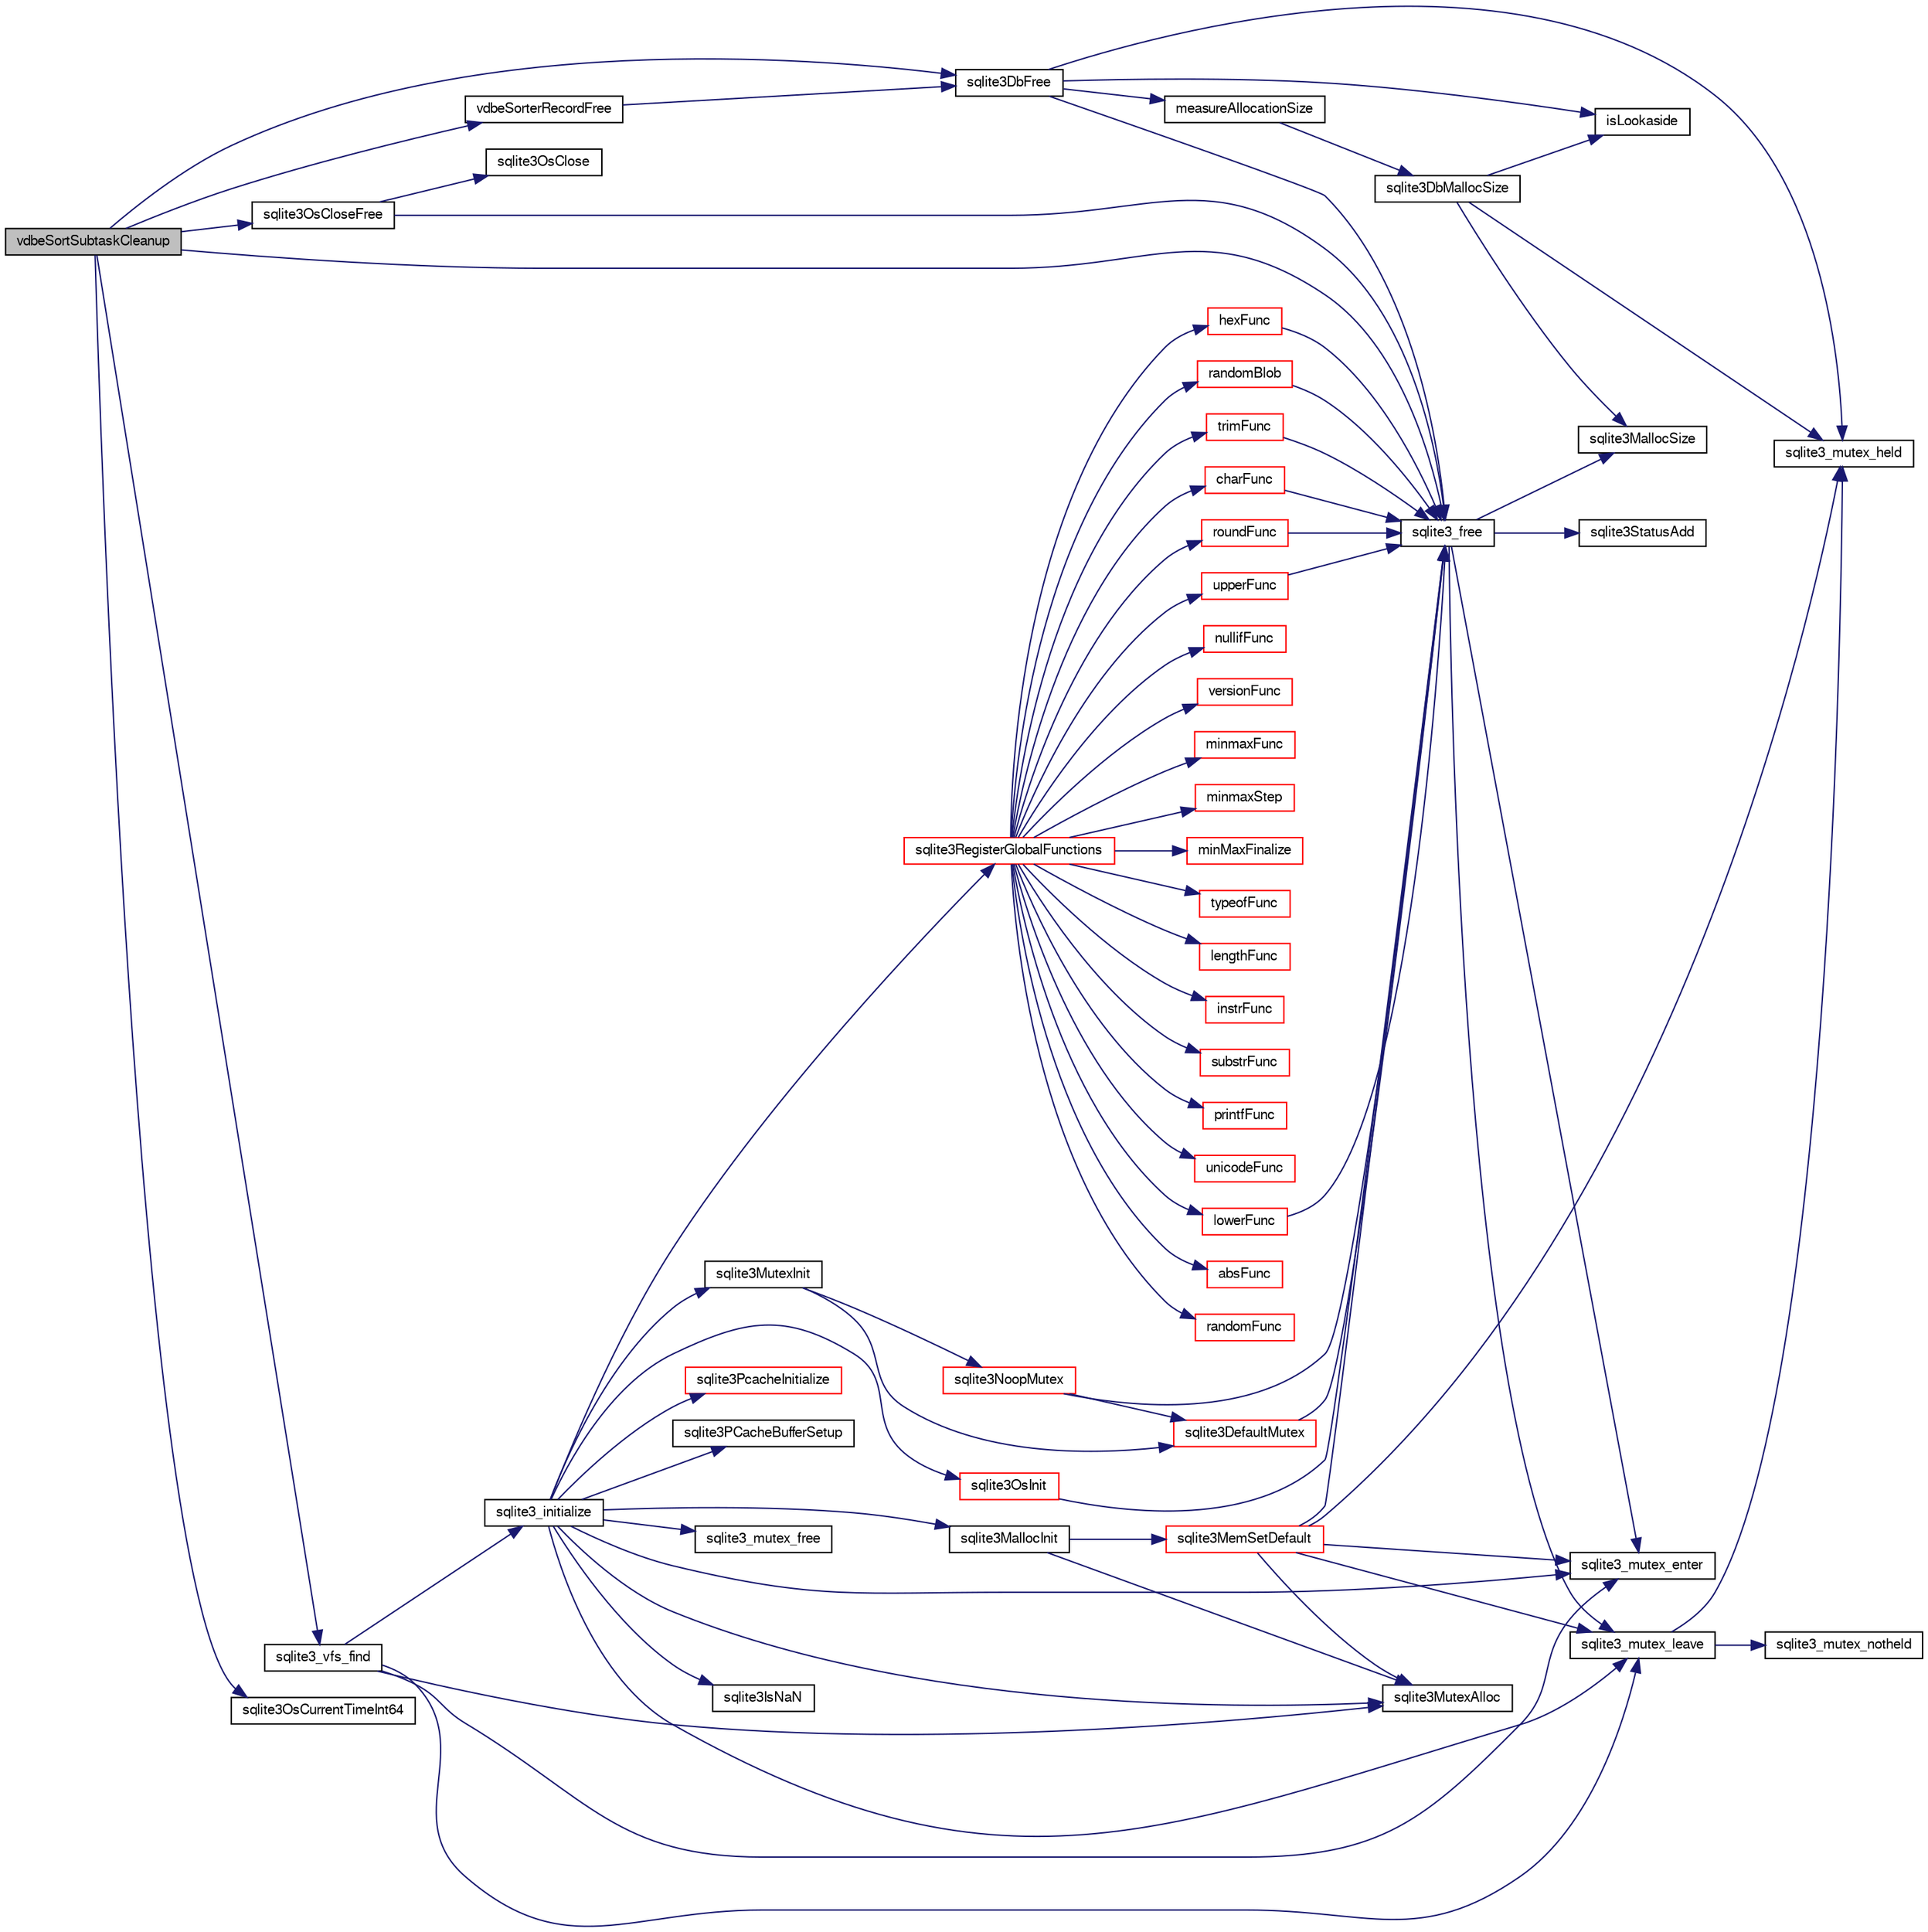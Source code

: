 digraph "vdbeSortSubtaskCleanup"
{
  edge [fontname="FreeSans",fontsize="10",labelfontname="FreeSans",labelfontsize="10"];
  node [fontname="FreeSans",fontsize="10",shape=record];
  rankdir="LR";
  Node886867 [label="vdbeSortSubtaskCleanup",height=0.2,width=0.4,color="black", fillcolor="grey75", style="filled", fontcolor="black"];
  Node886867 -> Node886868 [color="midnightblue",fontsize="10",style="solid",fontname="FreeSans"];
  Node886868 [label="sqlite3DbFree",height=0.2,width=0.4,color="black", fillcolor="white", style="filled",URL="$sqlite3_8c.html#ac70ab821a6607b4a1b909582dc37a069"];
  Node886868 -> Node886869 [color="midnightblue",fontsize="10",style="solid",fontname="FreeSans"];
  Node886869 [label="sqlite3_mutex_held",height=0.2,width=0.4,color="black", fillcolor="white", style="filled",URL="$sqlite3_8c.html#acf77da68932b6bc163c5e68547ecc3e7"];
  Node886868 -> Node886870 [color="midnightblue",fontsize="10",style="solid",fontname="FreeSans"];
  Node886870 [label="measureAllocationSize",height=0.2,width=0.4,color="black", fillcolor="white", style="filled",URL="$sqlite3_8c.html#a45731e644a22fdb756e2b6337224217a"];
  Node886870 -> Node886871 [color="midnightblue",fontsize="10",style="solid",fontname="FreeSans"];
  Node886871 [label="sqlite3DbMallocSize",height=0.2,width=0.4,color="black", fillcolor="white", style="filled",URL="$sqlite3_8c.html#aa397e5a8a03495203a0767abf0a71f86"];
  Node886871 -> Node886872 [color="midnightblue",fontsize="10",style="solid",fontname="FreeSans"];
  Node886872 [label="sqlite3MallocSize",height=0.2,width=0.4,color="black", fillcolor="white", style="filled",URL="$sqlite3_8c.html#acf5d2a5f35270bafb050bd2def576955"];
  Node886871 -> Node886869 [color="midnightblue",fontsize="10",style="solid",fontname="FreeSans"];
  Node886871 -> Node886873 [color="midnightblue",fontsize="10",style="solid",fontname="FreeSans"];
  Node886873 [label="isLookaside",height=0.2,width=0.4,color="black", fillcolor="white", style="filled",URL="$sqlite3_8c.html#a770fa05ff9717b75e16f4d968a77b897"];
  Node886868 -> Node886873 [color="midnightblue",fontsize="10",style="solid",fontname="FreeSans"];
  Node886868 -> Node886874 [color="midnightblue",fontsize="10",style="solid",fontname="FreeSans"];
  Node886874 [label="sqlite3_free",height=0.2,width=0.4,color="black", fillcolor="white", style="filled",URL="$sqlite3_8c.html#a6552349e36a8a691af5487999ab09519"];
  Node886874 -> Node886875 [color="midnightblue",fontsize="10",style="solid",fontname="FreeSans"];
  Node886875 [label="sqlite3_mutex_enter",height=0.2,width=0.4,color="black", fillcolor="white", style="filled",URL="$sqlite3_8c.html#a1c12cde690bd89f104de5cbad12a6bf5"];
  Node886874 -> Node886876 [color="midnightblue",fontsize="10",style="solid",fontname="FreeSans"];
  Node886876 [label="sqlite3StatusAdd",height=0.2,width=0.4,color="black", fillcolor="white", style="filled",URL="$sqlite3_8c.html#afa029f93586aeab4cc85360905dae9cd"];
  Node886874 -> Node886872 [color="midnightblue",fontsize="10",style="solid",fontname="FreeSans"];
  Node886874 -> Node886877 [color="midnightblue",fontsize="10",style="solid",fontname="FreeSans"];
  Node886877 [label="sqlite3_mutex_leave",height=0.2,width=0.4,color="black", fillcolor="white", style="filled",URL="$sqlite3_8c.html#a5838d235601dbd3c1fa993555c6bcc93"];
  Node886877 -> Node886869 [color="midnightblue",fontsize="10",style="solid",fontname="FreeSans"];
  Node886877 -> Node886878 [color="midnightblue",fontsize="10",style="solid",fontname="FreeSans"];
  Node886878 [label="sqlite3_mutex_notheld",height=0.2,width=0.4,color="black", fillcolor="white", style="filled",URL="$sqlite3_8c.html#a83967c837c1c000d3b5adcfaa688f5dc"];
  Node886867 -> Node886874 [color="midnightblue",fontsize="10",style="solid",fontname="FreeSans"];
  Node886867 -> Node886879 [color="midnightblue",fontsize="10",style="solid",fontname="FreeSans"];
  Node886879 [label="vdbeSorterRecordFree",height=0.2,width=0.4,color="black", fillcolor="white", style="filled",URL="$sqlite3_8c.html#a5f08df9af03994aeeefdf419c66510d6"];
  Node886879 -> Node886868 [color="midnightblue",fontsize="10",style="solid",fontname="FreeSans"];
  Node886867 -> Node886880 [color="midnightblue",fontsize="10",style="solid",fontname="FreeSans"];
  Node886880 [label="sqlite3OsCloseFree",height=0.2,width=0.4,color="black", fillcolor="white", style="filled",URL="$sqlite3_8c.html#a55e2ac414d354ed16d51e9fb500e21df"];
  Node886880 -> Node886881 [color="midnightblue",fontsize="10",style="solid",fontname="FreeSans"];
  Node886881 [label="sqlite3OsClose",height=0.2,width=0.4,color="black", fillcolor="white", style="filled",URL="$sqlite3_8c.html#aa5f0aeb27273a57c0523deaf48997533"];
  Node886880 -> Node886874 [color="midnightblue",fontsize="10",style="solid",fontname="FreeSans"];
  Node886867 -> Node886882 [color="midnightblue",fontsize="10",style="solid",fontname="FreeSans"];
  Node886882 [label="sqlite3OsCurrentTimeInt64",height=0.2,width=0.4,color="black", fillcolor="white", style="filled",URL="$sqlite3_8c.html#a8fba11754c83b89782ef18af266f5ec2"];
  Node886867 -> Node886883 [color="midnightblue",fontsize="10",style="solid",fontname="FreeSans"];
  Node886883 [label="sqlite3_vfs_find",height=0.2,width=0.4,color="black", fillcolor="white", style="filled",URL="$sqlite3_8c.html#a009b28f3d275077f7bb7f3ef37de6095"];
  Node886883 -> Node886884 [color="midnightblue",fontsize="10",style="solid",fontname="FreeSans"];
  Node886884 [label="sqlite3_initialize",height=0.2,width=0.4,color="black", fillcolor="white", style="filled",URL="$sqlite3_8c.html#ab0c0ee2d5d4cf8b28e9572296a8861df"];
  Node886884 -> Node886885 [color="midnightblue",fontsize="10",style="solid",fontname="FreeSans"];
  Node886885 [label="sqlite3MutexInit",height=0.2,width=0.4,color="black", fillcolor="white", style="filled",URL="$sqlite3_8c.html#a7906afcdd1cdb3d0007eb932398a1158"];
  Node886885 -> Node886886 [color="midnightblue",fontsize="10",style="solid",fontname="FreeSans"];
  Node886886 [label="sqlite3DefaultMutex",height=0.2,width=0.4,color="red", fillcolor="white", style="filled",URL="$sqlite3_8c.html#ac895a71e325f9b2f9b862f737c17aca8"];
  Node886886 -> Node886874 [color="midnightblue",fontsize="10",style="solid",fontname="FreeSans"];
  Node886885 -> Node886900 [color="midnightblue",fontsize="10",style="solid",fontname="FreeSans"];
  Node886900 [label="sqlite3NoopMutex",height=0.2,width=0.4,color="red", fillcolor="white", style="filled",URL="$sqlite3_8c.html#a09742cde9ef371d94f8201d2cdb543e4"];
  Node886900 -> Node886874 [color="midnightblue",fontsize="10",style="solid",fontname="FreeSans"];
  Node886900 -> Node886886 [color="midnightblue",fontsize="10",style="solid",fontname="FreeSans"];
  Node886884 -> Node886908 [color="midnightblue",fontsize="10",style="solid",fontname="FreeSans"];
  Node886908 [label="sqlite3MutexAlloc",height=0.2,width=0.4,color="black", fillcolor="white", style="filled",URL="$sqlite3_8c.html#a0e3f432ee581f6876b590e7ad7e84e19"];
  Node886884 -> Node886875 [color="midnightblue",fontsize="10",style="solid",fontname="FreeSans"];
  Node886884 -> Node886909 [color="midnightblue",fontsize="10",style="solid",fontname="FreeSans"];
  Node886909 [label="sqlite3MallocInit",height=0.2,width=0.4,color="black", fillcolor="white", style="filled",URL="$sqlite3_8c.html#a9e06f9e7cad0d83ce80ab493c9533552"];
  Node886909 -> Node886910 [color="midnightblue",fontsize="10",style="solid",fontname="FreeSans"];
  Node886910 [label="sqlite3MemSetDefault",height=0.2,width=0.4,color="red", fillcolor="white", style="filled",URL="$sqlite3_8c.html#a162fbfd727e92c5f8f72625b5ff62549"];
  Node886910 -> Node886908 [color="midnightblue",fontsize="10",style="solid",fontname="FreeSans"];
  Node886910 -> Node886875 [color="midnightblue",fontsize="10",style="solid",fontname="FreeSans"];
  Node886910 -> Node886877 [color="midnightblue",fontsize="10",style="solid",fontname="FreeSans"];
  Node886910 -> Node886869 [color="midnightblue",fontsize="10",style="solid",fontname="FreeSans"];
  Node886910 -> Node886874 [color="midnightblue",fontsize="10",style="solid",fontname="FreeSans"];
  Node886909 -> Node886908 [color="midnightblue",fontsize="10",style="solid",fontname="FreeSans"];
  Node886884 -> Node886877 [color="midnightblue",fontsize="10",style="solid",fontname="FreeSans"];
  Node886884 -> Node887000 [color="midnightblue",fontsize="10",style="solid",fontname="FreeSans"];
  Node887000 [label="sqlite3RegisterGlobalFunctions",height=0.2,width=0.4,color="red", fillcolor="white", style="filled",URL="$sqlite3_8c.html#a9f75bd111010f29e1b8d74344473c4ec"];
  Node887000 -> Node887001 [color="midnightblue",fontsize="10",style="solid",fontname="FreeSans"];
  Node887001 [label="trimFunc",height=0.2,width=0.4,color="red", fillcolor="white", style="filled",URL="$sqlite3_8c.html#afad56dbe7f08139a630156e644b14704"];
  Node887001 -> Node886874 [color="midnightblue",fontsize="10",style="solid",fontname="FreeSans"];
  Node887000 -> Node887014 [color="midnightblue",fontsize="10",style="solid",fontname="FreeSans"];
  Node887014 [label="minmaxFunc",height=0.2,width=0.4,color="red", fillcolor="white", style="filled",URL="$sqlite3_8c.html#a4d00f48b948fd73cb70bcfd1efc0bfb0"];
  Node887000 -> Node887023 [color="midnightblue",fontsize="10",style="solid",fontname="FreeSans"];
  Node887023 [label="minmaxStep",height=0.2,width=0.4,color="red", fillcolor="white", style="filled",URL="$sqlite3_8c.html#a5b4c0da0f3b61d7ff25ebd30aa22cca4"];
  Node887000 -> Node887027 [color="midnightblue",fontsize="10",style="solid",fontname="FreeSans"];
  Node887027 [label="minMaxFinalize",height=0.2,width=0.4,color="red", fillcolor="white", style="filled",URL="$sqlite3_8c.html#a0439dd90934a2dee93517c50884d5924"];
  Node887000 -> Node887028 [color="midnightblue",fontsize="10",style="solid",fontname="FreeSans"];
  Node887028 [label="typeofFunc",height=0.2,width=0.4,color="red", fillcolor="white", style="filled",URL="$sqlite3_8c.html#aba6c564ff0d6b017de448469d0fb243f"];
  Node887000 -> Node887029 [color="midnightblue",fontsize="10",style="solid",fontname="FreeSans"];
  Node887029 [label="lengthFunc",height=0.2,width=0.4,color="red", fillcolor="white", style="filled",URL="$sqlite3_8c.html#affdabf006c37c26a1c3e325badb83546"];
  Node887000 -> Node887034 [color="midnightblue",fontsize="10",style="solid",fontname="FreeSans"];
  Node887034 [label="instrFunc",height=0.2,width=0.4,color="red", fillcolor="white", style="filled",URL="$sqlite3_8c.html#a8f86ca540b92ac28aaefaa126170cf8c"];
  Node887000 -> Node887036 [color="midnightblue",fontsize="10",style="solid",fontname="FreeSans"];
  Node887036 [label="substrFunc",height=0.2,width=0.4,color="red", fillcolor="white", style="filled",URL="$sqlite3_8c.html#a8a8739d9af5589338113371e440b2734"];
  Node887000 -> Node887041 [color="midnightblue",fontsize="10",style="solid",fontname="FreeSans"];
  Node887041 [label="printfFunc",height=0.2,width=0.4,color="red", fillcolor="white", style="filled",URL="$sqlite3_8c.html#a80ca21d434c7c5b6668bee721331dda8"];
  Node887000 -> Node887043 [color="midnightblue",fontsize="10",style="solid",fontname="FreeSans"];
  Node887043 [label="unicodeFunc",height=0.2,width=0.4,color="red", fillcolor="white", style="filled",URL="$sqlite3_8c.html#a1d3d012cbe2276d8d713be80884db355"];
  Node887000 -> Node887045 [color="midnightblue",fontsize="10",style="solid",fontname="FreeSans"];
  Node887045 [label="charFunc",height=0.2,width=0.4,color="red", fillcolor="white", style="filled",URL="$sqlite3_8c.html#ab9b72ce47fcea3c3b92e816435a0fd91"];
  Node887045 -> Node886874 [color="midnightblue",fontsize="10",style="solid",fontname="FreeSans"];
  Node887000 -> Node887046 [color="midnightblue",fontsize="10",style="solid",fontname="FreeSans"];
  Node887046 [label="absFunc",height=0.2,width=0.4,color="red", fillcolor="white", style="filled",URL="$sqlite3_8c.html#af271994a34f441432d50d7095e0ed23d"];
  Node887000 -> Node887051 [color="midnightblue",fontsize="10",style="solid",fontname="FreeSans"];
  Node887051 [label="roundFunc",height=0.2,width=0.4,color="red", fillcolor="white", style="filled",URL="$sqlite3_8c.html#a8c444ba254edc27891111b76e7ba85e7"];
  Node887051 -> Node886874 [color="midnightblue",fontsize="10",style="solid",fontname="FreeSans"];
  Node887000 -> Node887054 [color="midnightblue",fontsize="10",style="solid",fontname="FreeSans"];
  Node887054 [label="upperFunc",height=0.2,width=0.4,color="red", fillcolor="white", style="filled",URL="$sqlite3_8c.html#a8f26e491f9fd893cdb476c577f39f260"];
  Node887054 -> Node886874 [color="midnightblue",fontsize="10",style="solid",fontname="FreeSans"];
  Node887000 -> Node887055 [color="midnightblue",fontsize="10",style="solid",fontname="FreeSans"];
  Node887055 [label="lowerFunc",height=0.2,width=0.4,color="red", fillcolor="white", style="filled",URL="$sqlite3_8c.html#a37a07e2d7c0cb4c521e9c334596c89a7"];
  Node887055 -> Node886874 [color="midnightblue",fontsize="10",style="solid",fontname="FreeSans"];
  Node887000 -> Node887056 [color="midnightblue",fontsize="10",style="solid",fontname="FreeSans"];
  Node887056 [label="hexFunc",height=0.2,width=0.4,color="red", fillcolor="white", style="filled",URL="$sqlite3_8c.html#a2e2cd151b75b794723d7c4f30fe57c8b"];
  Node887056 -> Node886874 [color="midnightblue",fontsize="10",style="solid",fontname="FreeSans"];
  Node887000 -> Node887057 [color="midnightblue",fontsize="10",style="solid",fontname="FreeSans"];
  Node887057 [label="randomFunc",height=0.2,width=0.4,color="red", fillcolor="white", style="filled",URL="$sqlite3_8c.html#a77905d2b2e1b154cf082f061cfa057dd"];
  Node887000 -> Node887060 [color="midnightblue",fontsize="10",style="solid",fontname="FreeSans"];
  Node887060 [label="randomBlob",height=0.2,width=0.4,color="red", fillcolor="white", style="filled",URL="$sqlite3_8c.html#a2b058708f7f26feb80fce84c3e375d64"];
  Node887060 -> Node886874 [color="midnightblue",fontsize="10",style="solid",fontname="FreeSans"];
  Node887000 -> Node887062 [color="midnightblue",fontsize="10",style="solid",fontname="FreeSans"];
  Node887062 [label="nullifFunc",height=0.2,width=0.4,color="red", fillcolor="white", style="filled",URL="$sqlite3_8c.html#aa677b6612cd4e6630438b729f56cd3e6"];
  Node887000 -> Node887063 [color="midnightblue",fontsize="10",style="solid",fontname="FreeSans"];
  Node887063 [label="versionFunc",height=0.2,width=0.4,color="red", fillcolor="white", style="filled",URL="$sqlite3_8c.html#a258a294d68fbf7c6ba528921b2a721bc"];
  Node886884 -> Node887146 [color="midnightblue",fontsize="10",style="solid",fontname="FreeSans"];
  Node887146 [label="sqlite3PcacheInitialize",height=0.2,width=0.4,color="red", fillcolor="white", style="filled",URL="$sqlite3_8c.html#a2902c61ddc88bea002c4d69fe4052b1f"];
  Node886884 -> Node887147 [color="midnightblue",fontsize="10",style="solid",fontname="FreeSans"];
  Node887147 [label="sqlite3OsInit",height=0.2,width=0.4,color="red", fillcolor="white", style="filled",URL="$sqlite3_8c.html#afeaa886fe1ca086a30fd278b1d069762"];
  Node887147 -> Node886874 [color="midnightblue",fontsize="10",style="solid",fontname="FreeSans"];
  Node886884 -> Node887151 [color="midnightblue",fontsize="10",style="solid",fontname="FreeSans"];
  Node887151 [label="sqlite3PCacheBufferSetup",height=0.2,width=0.4,color="black", fillcolor="white", style="filled",URL="$sqlite3_8c.html#ad18a1eebefdfbc4254f473f7b0101937"];
  Node886884 -> Node887152 [color="midnightblue",fontsize="10",style="solid",fontname="FreeSans"];
  Node887152 [label="sqlite3_mutex_free",height=0.2,width=0.4,color="black", fillcolor="white", style="filled",URL="$sqlite3_8c.html#a2db2e72e08f6873afa9c61b0ec726fec"];
  Node886884 -> Node886936 [color="midnightblue",fontsize="10",style="solid",fontname="FreeSans"];
  Node886936 [label="sqlite3IsNaN",height=0.2,width=0.4,color="black", fillcolor="white", style="filled",URL="$sqlite3_8c.html#aed4d78203877c3486765ccbc7feebb50"];
  Node886883 -> Node886908 [color="midnightblue",fontsize="10",style="solid",fontname="FreeSans"];
  Node886883 -> Node886875 [color="midnightblue",fontsize="10",style="solid",fontname="FreeSans"];
  Node886883 -> Node886877 [color="midnightblue",fontsize="10",style="solid",fontname="FreeSans"];
}
